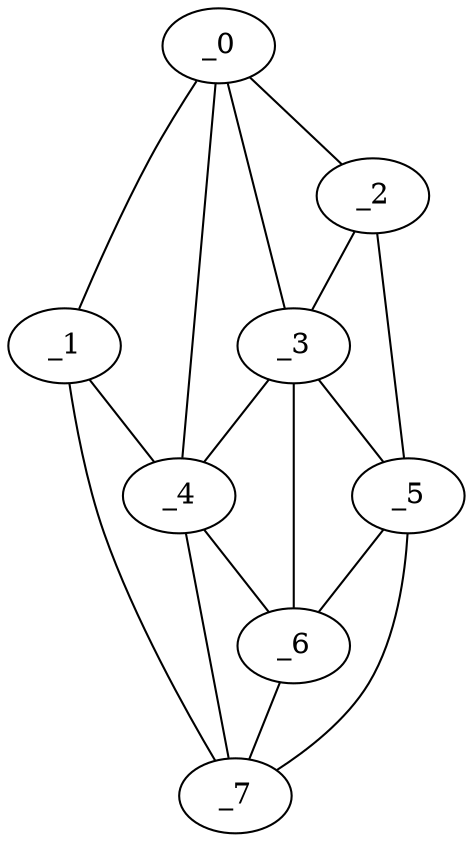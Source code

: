graph "obj2__230.gxl" {
	_0	 [x=67,
		y=4];
	_1	 [x=71,
		y=63];
	_0 -- _1	 [valence=1];
	_2	 [x=72,
		y=3];
	_0 -- _2	 [valence=1];
	_3	 [x=77,
		y=12];
	_0 -- _3	 [valence=2];
	_4	 [x=77,
		y=17];
	_0 -- _4	 [valence=1];
	_1 -- _4	 [valence=2];
	_7	 [x=105,
		y=42];
	_1 -- _7	 [valence=1];
	_2 -- _3	 [valence=2];
	_5	 [x=78,
		y=6];
	_2 -- _5	 [valence=1];
	_3 -- _4	 [valence=2];
	_3 -- _5	 [valence=2];
	_6	 [x=80,
		y=13];
	_3 -- _6	 [valence=1];
	_4 -- _6	 [valence=1];
	_4 -- _7	 [valence=1];
	_5 -- _6	 [valence=2];
	_5 -- _7	 [valence=1];
	_6 -- _7	 [valence=2];
}
